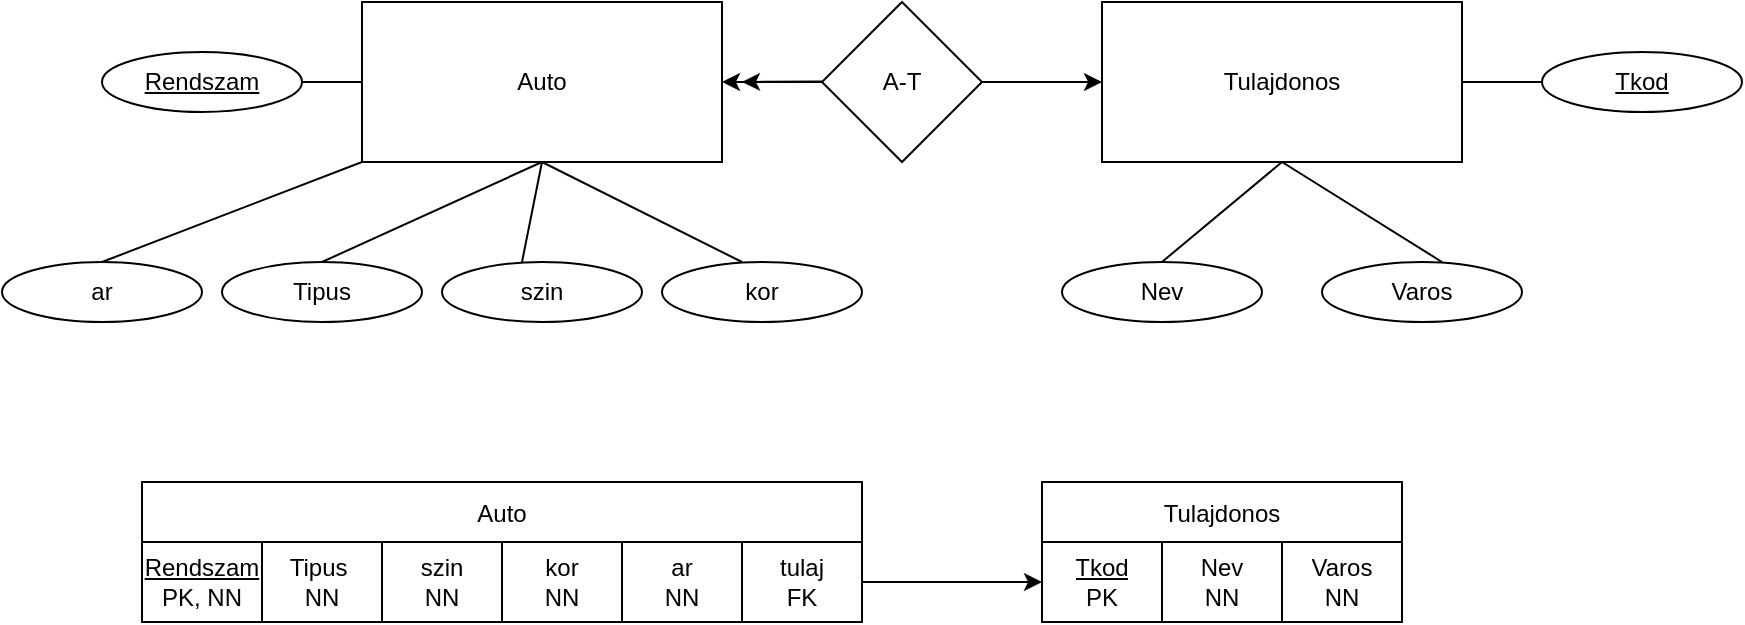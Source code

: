 <mxfile version="24.8.0">
  <diagram name="1 oldal" id="06ErdND7SPxBiPVlibk4">
    <mxGraphModel dx="1579" dy="829" grid="1" gridSize="10" guides="1" tooltips="1" connect="1" arrows="1" fold="1" page="1" pageScale="1" pageWidth="827" pageHeight="1169" math="0" shadow="0">
      <root>
        <mxCell id="0" />
        <mxCell id="1" parent="0" />
        <mxCell id="NGYcjtpXNk6t9vlXFDo2-107" value="Tulajdonos" style="rounded=0;whiteSpace=wrap;html=1;" vertex="1" parent="1">
          <mxGeometry x="280" y="460" width="180" height="80" as="geometry" />
        </mxCell>
        <mxCell id="NGYcjtpXNk6t9vlXFDo2-113" value="&lt;u&gt;Tkod&lt;/u&gt;" style="ellipse;whiteSpace=wrap;html=1;" vertex="1" parent="1">
          <mxGeometry x="500" y="485" width="100" height="30" as="geometry" />
        </mxCell>
        <mxCell id="NGYcjtpXNk6t9vlXFDo2-114" value="Nev" style="ellipse;whiteSpace=wrap;html=1;" vertex="1" parent="1">
          <mxGeometry x="260" y="590" width="100" height="30" as="geometry" />
        </mxCell>
        <mxCell id="NGYcjtpXNk6t9vlXFDo2-115" value="Varos" style="ellipse;whiteSpace=wrap;html=1;" vertex="1" parent="1">
          <mxGeometry x="390" y="590" width="100" height="30" as="geometry" />
        </mxCell>
        <mxCell id="NGYcjtpXNk6t9vlXFDo2-119" value="" style="endArrow=none;html=1;rounded=0;entryX=0;entryY=0.5;entryDx=0;entryDy=0;exitX=1;exitY=0.5;exitDx=0;exitDy=0;" edge="1" parent="1" target="NGYcjtpXNk6t9vlXFDo2-113" source="NGYcjtpXNk6t9vlXFDo2-107">
          <mxGeometry width="50" height="50" relative="1" as="geometry">
            <mxPoint x="370" y="460" as="sourcePoint" />
            <mxPoint x="390" y="440" as="targetPoint" />
          </mxGeometry>
        </mxCell>
        <mxCell id="NGYcjtpXNk6t9vlXFDo2-120" value="" style="endArrow=none;html=1;rounded=0;entryX=0.5;entryY=1;entryDx=0;entryDy=0;" edge="1" parent="1" target="NGYcjtpXNk6t9vlXFDo2-107">
          <mxGeometry width="50" height="50" relative="1" as="geometry">
            <mxPoint x="309.98" y="590" as="sourcePoint" />
            <mxPoint x="320" y="537.52" as="targetPoint" />
          </mxGeometry>
        </mxCell>
        <mxCell id="NGYcjtpXNk6t9vlXFDo2-121" value="" style="endArrow=none;html=1;rounded=0;entryX=0.5;entryY=1;entryDx=0;entryDy=0;" edge="1" parent="1" target="NGYcjtpXNk6t9vlXFDo2-107">
          <mxGeometry width="50" height="50" relative="1" as="geometry">
            <mxPoint x="450" y="590" as="sourcePoint" />
            <mxPoint x="500" y="540" as="targetPoint" />
          </mxGeometry>
        </mxCell>
        <mxCell id="NGYcjtpXNk6t9vlXFDo2-124" value="Auto" style="rounded=0;whiteSpace=wrap;html=1;" vertex="1" parent="1">
          <mxGeometry x="-90" y="460" width="180" height="80" as="geometry" />
        </mxCell>
        <mxCell id="NGYcjtpXNk6t9vlXFDo2-125" value="A-T" style="rhombus;whiteSpace=wrap;html=1;" vertex="1" parent="1">
          <mxGeometry x="140" y="460" width="80" height="80" as="geometry" />
        </mxCell>
        <mxCell id="NGYcjtpXNk6t9vlXFDo2-126" value="" style="endArrow=classic;html=1;rounded=0;entryX=0;entryY=0.5;entryDx=0;entryDy=0;" edge="1" parent="1" target="NGYcjtpXNk6t9vlXFDo2-107">
          <mxGeometry width="50" height="50" relative="1" as="geometry">
            <mxPoint x="220" y="500" as="sourcePoint" />
            <mxPoint x="270" y="450" as="targetPoint" />
          </mxGeometry>
        </mxCell>
        <mxCell id="NGYcjtpXNk6t9vlXFDo2-128" value="" style="endArrow=classic;html=1;rounded=0;entryX=1;entryY=0.5;entryDx=0;entryDy=0;exitX=0;exitY=0.5;exitDx=0;exitDy=0;" edge="1" parent="1" source="NGYcjtpXNk6t9vlXFDo2-125" target="NGYcjtpXNk6t9vlXFDo2-124">
          <mxGeometry width="50" height="50" relative="1" as="geometry">
            <mxPoint x="280" y="550" as="sourcePoint" />
            <mxPoint x="330" y="500" as="targetPoint" />
          </mxGeometry>
        </mxCell>
        <mxCell id="NGYcjtpXNk6t9vlXFDo2-129" value="" style="endArrow=classic;html=1;rounded=0;exitX=0;exitY=0.5;exitDx=0;exitDy=0;" edge="1" parent="1">
          <mxGeometry width="50" height="50" relative="1" as="geometry">
            <mxPoint x="140" y="499.71" as="sourcePoint" />
            <mxPoint x="100" y="500" as="targetPoint" />
          </mxGeometry>
        </mxCell>
        <mxCell id="NGYcjtpXNk6t9vlXFDo2-130" value="Tipus" style="ellipse;whiteSpace=wrap;html=1;" vertex="1" parent="1">
          <mxGeometry x="-160" y="590" width="100" height="30" as="geometry" />
        </mxCell>
        <mxCell id="NGYcjtpXNk6t9vlXFDo2-131" value="szin" style="ellipse;whiteSpace=wrap;html=1;" vertex="1" parent="1">
          <mxGeometry x="-50" y="590" width="100" height="30" as="geometry" />
        </mxCell>
        <mxCell id="NGYcjtpXNk6t9vlXFDo2-132" value="kor" style="ellipse;whiteSpace=wrap;html=1;" vertex="1" parent="1">
          <mxGeometry x="60" y="590" width="100" height="30" as="geometry" />
        </mxCell>
        <mxCell id="NGYcjtpXNk6t9vlXFDo2-133" value="" style="endArrow=none;html=1;rounded=0;entryX=0.5;entryY=1;entryDx=0;entryDy=0;exitX=0.5;exitY=0;exitDx=0;exitDy=0;" edge="1" parent="1" source="NGYcjtpXNk6t9vlXFDo2-130" target="NGYcjtpXNk6t9vlXFDo2-124">
          <mxGeometry width="50" height="50" relative="1" as="geometry">
            <mxPoint x="-120" y="570" as="sourcePoint" />
            <mxPoint x="-70" y="520" as="targetPoint" />
          </mxGeometry>
        </mxCell>
        <mxCell id="NGYcjtpXNk6t9vlXFDo2-134" value="" style="endArrow=none;html=1;rounded=0;" edge="1" parent="1">
          <mxGeometry width="50" height="50" relative="1" as="geometry">
            <mxPoint x="-10" y="590" as="sourcePoint" />
            <mxPoint y="540" as="targetPoint" />
          </mxGeometry>
        </mxCell>
        <mxCell id="NGYcjtpXNk6t9vlXFDo2-135" value="" style="endArrow=none;html=1;rounded=0;entryX=0.5;entryY=1;entryDx=0;entryDy=0;exitX=0.4;exitY=0;exitDx=0;exitDy=0;exitPerimeter=0;" edge="1" parent="1" source="NGYcjtpXNk6t9vlXFDo2-132" target="NGYcjtpXNk6t9vlXFDo2-124">
          <mxGeometry width="50" height="50" relative="1" as="geometry">
            <mxPoint x="100" y="570" as="sourcePoint" />
            <mxPoint x="150" y="520" as="targetPoint" />
          </mxGeometry>
        </mxCell>
        <mxCell id="NGYcjtpXNk6t9vlXFDo2-136" value="&lt;u&gt;Rendszam&lt;/u&gt;" style="ellipse;whiteSpace=wrap;html=1;" vertex="1" parent="1">
          <mxGeometry x="-220" y="485" width="100" height="30" as="geometry" />
        </mxCell>
        <mxCell id="NGYcjtpXNk6t9vlXFDo2-137" value="" style="endArrow=none;html=1;rounded=0;entryX=0;entryY=0.5;entryDx=0;entryDy=0;" edge="1" parent="1" target="NGYcjtpXNk6t9vlXFDo2-124">
          <mxGeometry width="50" height="50" relative="1" as="geometry">
            <mxPoint x="-120" y="500" as="sourcePoint" />
            <mxPoint x="-70" y="450" as="targetPoint" />
          </mxGeometry>
        </mxCell>
        <mxCell id="NGYcjtpXNk6t9vlXFDo2-141" value="ar" style="ellipse;whiteSpace=wrap;html=1;" vertex="1" parent="1">
          <mxGeometry x="-270" y="590" width="100" height="30" as="geometry" />
        </mxCell>
        <mxCell id="NGYcjtpXNk6t9vlXFDo2-142" value="" style="endArrow=none;html=1;rounded=0;entryX=0;entryY=1;entryDx=0;entryDy=0;exitX=0.5;exitY=0;exitDx=0;exitDy=0;" edge="1" parent="1" target="NGYcjtpXNk6t9vlXFDo2-124">
          <mxGeometry width="50" height="50" relative="1" as="geometry">
            <mxPoint x="-220" y="590" as="sourcePoint" />
            <mxPoint x="-110" y="540" as="targetPoint" />
          </mxGeometry>
        </mxCell>
        <mxCell id="NGYcjtpXNk6t9vlXFDo2-143" value="Auto" style="shape=table;startSize=30;container=1;collapsible=0;childLayout=tableLayout;" vertex="1" parent="1">
          <mxGeometry x="-200" y="700" width="360" height="70" as="geometry" />
        </mxCell>
        <mxCell id="NGYcjtpXNk6t9vlXFDo2-144" value="" style="shape=tableRow;horizontal=0;startSize=0;swimlaneHead=0;swimlaneBody=0;strokeColor=inherit;top=0;left=0;bottom=0;right=0;collapsible=0;dropTarget=0;fillColor=none;points=[[0,0.5],[1,0.5]];portConstraint=eastwest;" vertex="1" parent="NGYcjtpXNk6t9vlXFDo2-143">
          <mxGeometry y="30" width="360" height="40" as="geometry" />
        </mxCell>
        <mxCell id="NGYcjtpXNk6t9vlXFDo2-145" value="&lt;u&gt;Rendszam &lt;/u&gt;PK, NN" style="shape=partialRectangle;html=1;whiteSpace=wrap;connectable=0;strokeColor=inherit;overflow=hidden;fillColor=none;top=0;left=0;bottom=0;right=0;pointerEvents=1;" vertex="1" parent="NGYcjtpXNk6t9vlXFDo2-144">
          <mxGeometry width="60" height="40" as="geometry">
            <mxRectangle width="60" height="40" as="alternateBounds" />
          </mxGeometry>
        </mxCell>
        <mxCell id="NGYcjtpXNk6t9vlXFDo2-146" value="Tipus&amp;nbsp;&lt;div&gt;NN&lt;/div&gt;" style="shape=partialRectangle;html=1;whiteSpace=wrap;connectable=0;strokeColor=inherit;overflow=hidden;fillColor=none;top=0;left=0;bottom=0;right=0;pointerEvents=1;" vertex="1" parent="NGYcjtpXNk6t9vlXFDo2-144">
          <mxGeometry x="60" width="60" height="40" as="geometry">
            <mxRectangle width="60" height="40" as="alternateBounds" />
          </mxGeometry>
        </mxCell>
        <mxCell id="NGYcjtpXNk6t9vlXFDo2-147" value="szin&lt;div&gt;NN&lt;/div&gt;" style="shape=partialRectangle;html=1;whiteSpace=wrap;connectable=0;strokeColor=inherit;overflow=hidden;fillColor=none;top=0;left=0;bottom=0;right=0;pointerEvents=1;" vertex="1" parent="NGYcjtpXNk6t9vlXFDo2-144">
          <mxGeometry x="120" width="60" height="40" as="geometry">
            <mxRectangle width="60" height="40" as="alternateBounds" />
          </mxGeometry>
        </mxCell>
        <mxCell id="NGYcjtpXNk6t9vlXFDo2-148" value="kor&lt;div&gt;NN&lt;/div&gt;" style="shape=partialRectangle;html=1;whiteSpace=wrap;connectable=0;strokeColor=inherit;overflow=hidden;fillColor=none;top=0;left=0;bottom=0;right=0;pointerEvents=1;" vertex="1" parent="NGYcjtpXNk6t9vlXFDo2-144">
          <mxGeometry x="180" width="60" height="40" as="geometry">
            <mxRectangle width="60" height="40" as="alternateBounds" />
          </mxGeometry>
        </mxCell>
        <mxCell id="NGYcjtpXNk6t9vlXFDo2-149" value="ar&lt;div&gt;NN&lt;/div&gt;" style="shape=partialRectangle;html=1;whiteSpace=wrap;connectable=0;strokeColor=inherit;overflow=hidden;fillColor=none;top=0;left=0;bottom=0;right=0;pointerEvents=1;" vertex="1" parent="NGYcjtpXNk6t9vlXFDo2-144">
          <mxGeometry x="240" width="60" height="40" as="geometry">
            <mxRectangle width="60" height="40" as="alternateBounds" />
          </mxGeometry>
        </mxCell>
        <mxCell id="NGYcjtpXNk6t9vlXFDo2-150" value="tulaj&lt;div&gt;FK&lt;/div&gt;" style="shape=partialRectangle;html=1;whiteSpace=wrap;connectable=0;strokeColor=inherit;overflow=hidden;fillColor=none;top=0;left=0;bottom=0;right=0;pointerEvents=1;" vertex="1" parent="NGYcjtpXNk6t9vlXFDo2-144">
          <mxGeometry x="300" width="60" height="40" as="geometry">
            <mxRectangle width="60" height="40" as="alternateBounds" />
          </mxGeometry>
        </mxCell>
        <mxCell id="NGYcjtpXNk6t9vlXFDo2-156" value="Tulajdonos" style="shape=table;startSize=30;container=1;collapsible=0;childLayout=tableLayout;" vertex="1" parent="1">
          <mxGeometry x="250" y="700" width="180" height="70" as="geometry" />
        </mxCell>
        <mxCell id="NGYcjtpXNk6t9vlXFDo2-157" value="" style="shape=tableRow;horizontal=0;startSize=0;swimlaneHead=0;swimlaneBody=0;strokeColor=inherit;top=0;left=0;bottom=0;right=0;collapsible=0;dropTarget=0;fillColor=none;points=[[0,0.5],[1,0.5]];portConstraint=eastwest;" vertex="1" parent="NGYcjtpXNk6t9vlXFDo2-156">
          <mxGeometry y="30" width="180" height="40" as="geometry" />
        </mxCell>
        <mxCell id="NGYcjtpXNk6t9vlXFDo2-158" value="&lt;u&gt;Tkod&lt;/u&gt;&lt;div&gt;PK&lt;/div&gt;" style="shape=partialRectangle;html=1;whiteSpace=wrap;connectable=0;strokeColor=inherit;overflow=hidden;fillColor=none;top=0;left=0;bottom=0;right=0;pointerEvents=1;" vertex="1" parent="NGYcjtpXNk6t9vlXFDo2-157">
          <mxGeometry width="60" height="40" as="geometry">
            <mxRectangle width="60" height="40" as="alternateBounds" />
          </mxGeometry>
        </mxCell>
        <mxCell id="NGYcjtpXNk6t9vlXFDo2-159" value="Nev&lt;div&gt;NN&lt;/div&gt;" style="shape=partialRectangle;html=1;whiteSpace=wrap;connectable=0;strokeColor=inherit;overflow=hidden;fillColor=none;top=0;left=0;bottom=0;right=0;pointerEvents=1;" vertex="1" parent="NGYcjtpXNk6t9vlXFDo2-157">
          <mxGeometry x="60" width="60" height="40" as="geometry">
            <mxRectangle width="60" height="40" as="alternateBounds" />
          </mxGeometry>
        </mxCell>
        <mxCell id="NGYcjtpXNk6t9vlXFDo2-160" value="Varos&lt;div&gt;NN&lt;/div&gt;" style="shape=partialRectangle;html=1;whiteSpace=wrap;connectable=0;strokeColor=inherit;overflow=hidden;fillColor=none;top=0;left=0;bottom=0;right=0;pointerEvents=1;" vertex="1" parent="NGYcjtpXNk6t9vlXFDo2-157">
          <mxGeometry x="120" width="60" height="40" as="geometry">
            <mxRectangle width="60" height="40" as="alternateBounds" />
          </mxGeometry>
        </mxCell>
        <mxCell id="NGYcjtpXNk6t9vlXFDo2-161" style="edgeStyle=orthogonalEdgeStyle;rounded=0;orthogonalLoop=1;jettySize=auto;html=1;exitX=1;exitY=0.5;exitDx=0;exitDy=0;" edge="1" parent="1" source="NGYcjtpXNk6t9vlXFDo2-144" target="NGYcjtpXNk6t9vlXFDo2-157">
          <mxGeometry relative="1" as="geometry" />
        </mxCell>
      </root>
    </mxGraphModel>
  </diagram>
</mxfile>
